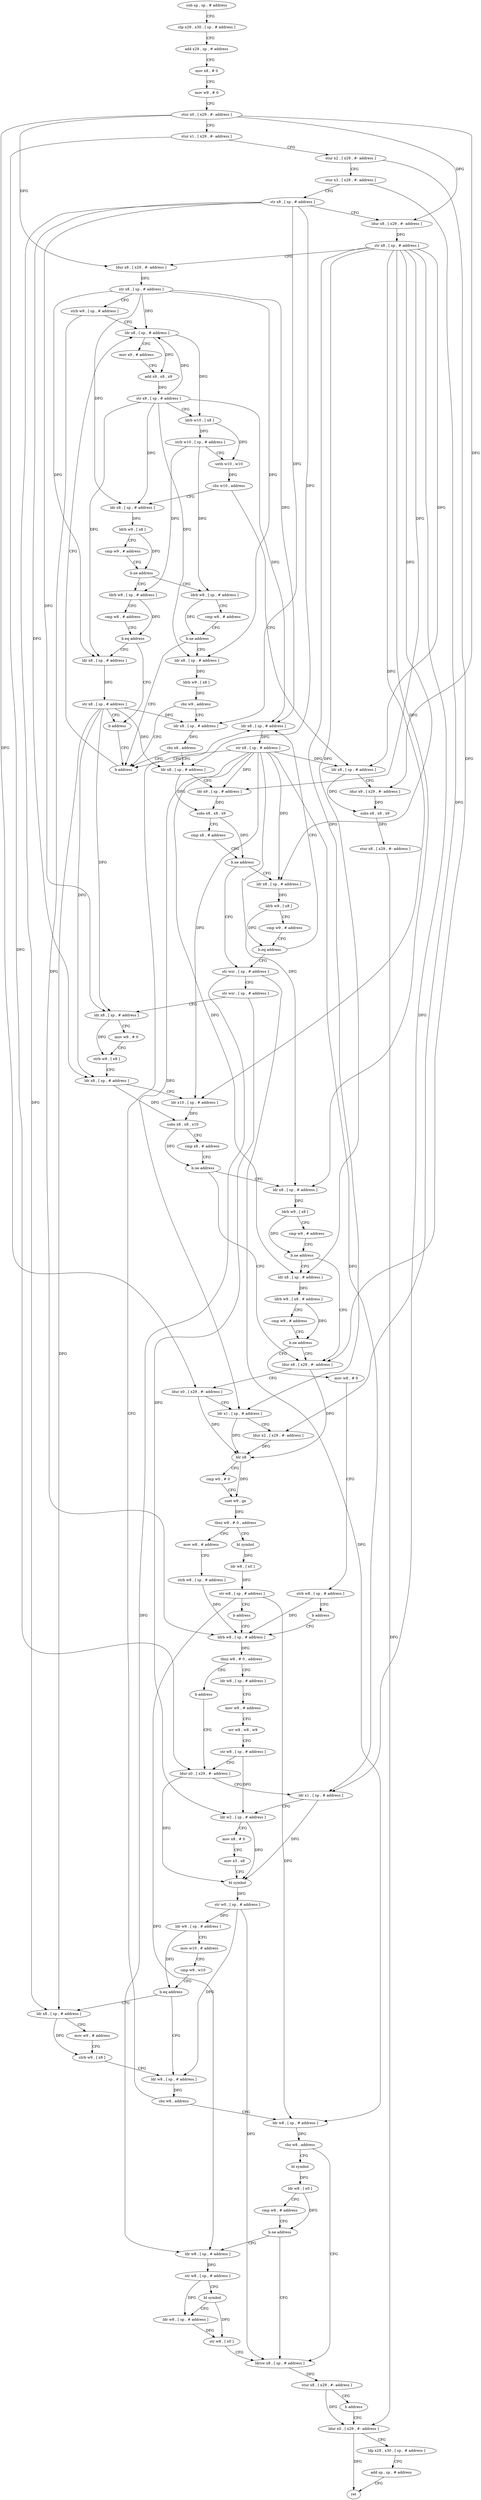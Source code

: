 digraph "func" {
"4273776" [label = "sub sp , sp , # address" ]
"4273780" [label = "stp x29 , x30 , [ sp , # address ]" ]
"4273784" [label = "add x29 , sp , # address" ]
"4273788" [label = "mov x8 , # 0" ]
"4273792" [label = "mov w9 , # 0" ]
"4273796" [label = "stur x0 , [ x29 , #- address ]" ]
"4273800" [label = "stur x1 , [ x29 , #- address ]" ]
"4273804" [label = "stur x2 , [ x29 , #- address ]" ]
"4273808" [label = "stur x3 , [ x29 , #- address ]" ]
"4273812" [label = "str x8 , [ sp , # address ]" ]
"4273816" [label = "ldur x8 , [ x29 , #- address ]" ]
"4273820" [label = "str x8 , [ sp , # address ]" ]
"4273824" [label = "ldur x8 , [ x29 , #- address ]" ]
"4273828" [label = "str x8 , [ sp , # address ]" ]
"4273832" [label = "strb w9 , [ sp , # address ]" ]
"4273836" [label = "ldr x8 , [ sp , # address ]" ]
"4274276" [label = "ldr x8 , [ sp , # address ]" ]
"4274280" [label = "ldur x9 , [ x29 , #- address ]" ]
"4274284" [label = "subs x8 , x8 , x9" ]
"4274288" [label = "stur x8 , [ x29 , #- address ]" ]
"4274292" [label = "ldur x0 , [ x29 , #- address ]" ]
"4273868" [label = "ldr x8 , [ sp , # address ]" ]
"4273872" [label = "ldrb w9 , [ x8 ]" ]
"4273876" [label = "cmp w9 , # address" ]
"4273880" [label = "b.ne address" ]
"4273908" [label = "ldrb w8 , [ sp , # address ]" ]
"4273884" [label = "ldrb w8 , [ sp , # address ]" ]
"4273912" [label = "cmp w8 , # address" ]
"4273916" [label = "b.ne address" ]
"4274272" [label = "b address" ]
"4273920" [label = "ldr x8 , [ sp , # address ]" ]
"4273888" [label = "cmp w8 , # address" ]
"4273892" [label = "b.eq address" ]
"4273904" [label = "b address" ]
"4273896" [label = "ldr x8 , [ sp , # address ]" ]
"4273924" [label = "ldrb w9 , [ x8 ]" ]
"4273928" [label = "cbz w9 , address" ]
"4273932" [label = "ldr x8 , [ sp , # address ]" ]
"4273900" [label = "str x8 , [ sp , # address ]" ]
"4273840" [label = "mov x9 , # address" ]
"4273844" [label = "add x9 , x8 , x9" ]
"4273848" [label = "str x9 , [ sp , # address ]" ]
"4273852" [label = "ldrb w10 , [ x8 ]" ]
"4273856" [label = "strb w10 , [ sp , # address ]" ]
"4273860" [label = "uxtb w10 , w10" ]
"4273864" [label = "cbz w10 , address" ]
"4273936" [label = "cbz x8 , address" ]
"4273940" [label = "ldr x8 , [ sp , # address ]" ]
"4273944" [label = "ldr x9 , [ sp , # address ]" ]
"4273948" [label = "subs x8 , x8 , x9" ]
"4273952" [label = "cmp x8 , # address" ]
"4273956" [label = "b.ne address" ]
"4273976" [label = "str wzr , [ sp , # address ]" ]
"4273960" [label = "ldr x8 , [ sp , # address ]" ]
"4273980" [label = "str wzr , [ sp , # address ]" ]
"4273984" [label = "ldr x8 , [ sp , # address ]" ]
"4273988" [label = "mov w9 , # 0" ]
"4273992" [label = "strb w9 , [ x8 ]" ]
"4273996" [label = "ldr x8 , [ sp , # address ]" ]
"4274000" [label = "ldr x10 , [ sp , # address ]" ]
"4274004" [label = "subs x8 , x8 , x10" ]
"4274008" [label = "cmp x8 , # address" ]
"4274012" [label = "b.ne address" ]
"4274060" [label = "ldur x8 , [ x29 , #- address ]" ]
"4274016" [label = "ldr x8 , [ sp , # address ]" ]
"4273964" [label = "ldrb w9 , [ x8 ]" ]
"4273968" [label = "cmp w9 , # address" ]
"4273972" [label = "b.eq address" ]
"4274264" [label = "ldr x8 , [ sp , # address ]" ]
"4274064" [label = "ldur x0 , [ x29 , #- address ]" ]
"4274068" [label = "ldr x1 , [ sp , # address ]" ]
"4274072" [label = "ldur x2 , [ x29 , #- address ]" ]
"4274076" [label = "blr x8" ]
"4274080" [label = "cmp w0 , # 0" ]
"4274084" [label = "cset w9 , ge" ]
"4274088" [label = "tbnz w9 , # 0 , address" ]
"4274108" [label = "mov w8 , # address" ]
"4274092" [label = "bl symbol" ]
"4274020" [label = "ldrb w9 , [ x8 ]" ]
"4274024" [label = "cmp w9 , # address" ]
"4274028" [label = "b.ne address" ]
"4274032" [label = "ldr x8 , [ sp , # address ]" ]
"4274268" [label = "str x8 , [ sp , # address ]" ]
"4274112" [label = "strb w8 , [ sp , # address ]" ]
"4274116" [label = "ldrb w8 , [ sp , # address ]" ]
"4274096" [label = "ldr w8 , [ x0 ]" ]
"4274100" [label = "str w8 , [ sp , # address ]" ]
"4274104" [label = "b address" ]
"4274036" [label = "ldrb w9 , [ x8 , # address ]" ]
"4274040" [label = "cmp w9 , # address" ]
"4274044" [label = "b.ne address" ]
"4274048" [label = "mov w8 , # 0" ]
"4274128" [label = "ldr w8 , [ sp , # address ]" ]
"4274132" [label = "mov w9 , # address" ]
"4274136" [label = "orr w8 , w8 , w9" ]
"4274140" [label = "str w8 , [ sp , # address ]" ]
"4274144" [label = "ldur x0 , [ x29 , #- address ]" ]
"4274124" [label = "b address" ]
"4274120" [label = "tbnz w8 , # 0 , address" ]
"4274052" [label = "strb w8 , [ sp , # address ]" ]
"4274056" [label = "b address" ]
"4274200" [label = "ldr w8 , [ sp , # address ]" ]
"4274204" [label = "cbz w8 , address" ]
"4274208" [label = "ldr w8 , [ sp , # address ]" ]
"4274188" [label = "ldr x8 , [ sp , # address ]" ]
"4274192" [label = "mov w9 , # address" ]
"4274196" [label = "strb w9 , [ x8 ]" ]
"4274148" [label = "ldr x1 , [ sp , # address ]" ]
"4274152" [label = "ldr w2 , [ sp , # address ]" ]
"4274156" [label = "mov x8 , # 0" ]
"4274160" [label = "mov x3 , x8" ]
"4274164" [label = "bl symbol" ]
"4274168" [label = "str w0 , [ sp , # address ]" ]
"4274172" [label = "ldr w9 , [ sp , # address ]" ]
"4274176" [label = "mov w10 , # address" ]
"4274180" [label = "cmp w9 , w10" ]
"4274184" [label = "b.eq address" ]
"4274212" [label = "cbz w8 , address" ]
"4274252" [label = "ldrsw x8 , [ sp , # address ]" ]
"4274216" [label = "bl symbol" ]
"4274256" [label = "stur x8 , [ x29 , #- address ]" ]
"4274260" [label = "b address" ]
"4274220" [label = "ldr w8 , [ x0 ]" ]
"4274224" [label = "cmp w8 , # address" ]
"4274228" [label = "b.ne address" ]
"4274232" [label = "ldr w8 , [ sp , # address ]" ]
"4274296" [label = "ldp x29 , x30 , [ sp , # address ]" ]
"4274300" [label = "add sp , sp , # address" ]
"4274304" [label = "ret" ]
"4274236" [label = "str w8 , [ sp , # address ]" ]
"4274240" [label = "bl symbol" ]
"4274244" [label = "ldr w8 , [ sp , # address ]" ]
"4274248" [label = "str w8 , [ x0 ]" ]
"4273776" -> "4273780" [ label = "CFG" ]
"4273780" -> "4273784" [ label = "CFG" ]
"4273784" -> "4273788" [ label = "CFG" ]
"4273788" -> "4273792" [ label = "CFG" ]
"4273792" -> "4273796" [ label = "CFG" ]
"4273796" -> "4273800" [ label = "CFG" ]
"4273796" -> "4273816" [ label = "DFG" ]
"4273796" -> "4273824" [ label = "DFG" ]
"4273796" -> "4274280" [ label = "DFG" ]
"4273796" -> "4274064" [ label = "DFG" ]
"4273800" -> "4273804" [ label = "CFG" ]
"4273800" -> "4274144" [ label = "DFG" ]
"4273804" -> "4273808" [ label = "CFG" ]
"4273804" -> "4274060" [ label = "DFG" ]
"4273808" -> "4273812" [ label = "CFG" ]
"4273808" -> "4274072" [ label = "DFG" ]
"4273812" -> "4273816" [ label = "CFG" ]
"4273812" -> "4273932" [ label = "DFG" ]
"4273812" -> "4273940" [ label = "DFG" ]
"4273812" -> "4273984" [ label = "DFG" ]
"4273812" -> "4273996" [ label = "DFG" ]
"4273812" -> "4274188" [ label = "DFG" ]
"4273816" -> "4273820" [ label = "DFG" ]
"4273820" -> "4273824" [ label = "CFG" ]
"4273820" -> "4274276" [ label = "DFG" ]
"4273820" -> "4273944" [ label = "DFG" ]
"4273820" -> "4274000" [ label = "DFG" ]
"4273820" -> "4273960" [ label = "DFG" ]
"4273820" -> "4274068" [ label = "DFG" ]
"4273820" -> "4274016" [ label = "DFG" ]
"4273820" -> "4274032" [ label = "DFG" ]
"4273820" -> "4274148" [ label = "DFG" ]
"4273824" -> "4273828" [ label = "DFG" ]
"4273828" -> "4273832" [ label = "CFG" ]
"4273828" -> "4273836" [ label = "DFG" ]
"4273828" -> "4273868" [ label = "DFG" ]
"4273828" -> "4273920" [ label = "DFG" ]
"4273828" -> "4273896" [ label = "DFG" ]
"4273828" -> "4274264" [ label = "DFG" ]
"4273832" -> "4273836" [ label = "CFG" ]
"4273832" -> "4274116" [ label = "DFG" ]
"4273836" -> "4273840" [ label = "CFG" ]
"4273836" -> "4273844" [ label = "DFG" ]
"4273836" -> "4273852" [ label = "DFG" ]
"4274276" -> "4274280" [ label = "CFG" ]
"4274276" -> "4274284" [ label = "DFG" ]
"4274280" -> "4274284" [ label = "DFG" ]
"4274284" -> "4274288" [ label = "DFG" ]
"4274288" -> "4274292" [ label = "DFG" ]
"4274292" -> "4274296" [ label = "CFG" ]
"4274292" -> "4274304" [ label = "DFG" ]
"4273868" -> "4273872" [ label = "DFG" ]
"4273872" -> "4273876" [ label = "CFG" ]
"4273872" -> "4273880" [ label = "DFG" ]
"4273876" -> "4273880" [ label = "CFG" ]
"4273880" -> "4273908" [ label = "CFG" ]
"4273880" -> "4273884" [ label = "CFG" ]
"4273908" -> "4273912" [ label = "CFG" ]
"4273908" -> "4273916" [ label = "DFG" ]
"4273884" -> "4273888" [ label = "CFG" ]
"4273884" -> "4273892" [ label = "DFG" ]
"4273912" -> "4273916" [ label = "CFG" ]
"4273916" -> "4274272" [ label = "CFG" ]
"4273916" -> "4273920" [ label = "CFG" ]
"4274272" -> "4273836" [ label = "CFG" ]
"4273920" -> "4273924" [ label = "DFG" ]
"4273888" -> "4273892" [ label = "CFG" ]
"4273892" -> "4273904" [ label = "CFG" ]
"4273892" -> "4273896" [ label = "CFG" ]
"4273904" -> "4274272" [ label = "CFG" ]
"4273896" -> "4273900" [ label = "DFG" ]
"4273924" -> "4273928" [ label = "DFG" ]
"4273928" -> "4274272" [ label = "CFG" ]
"4273928" -> "4273932" [ label = "CFG" ]
"4273932" -> "4273936" [ label = "DFG" ]
"4273900" -> "4273904" [ label = "CFG" ]
"4273900" -> "4273932" [ label = "DFG" ]
"4273900" -> "4273940" [ label = "DFG" ]
"4273900" -> "4273984" [ label = "DFG" ]
"4273900" -> "4273996" [ label = "DFG" ]
"4273900" -> "4274188" [ label = "DFG" ]
"4273840" -> "4273844" [ label = "CFG" ]
"4273844" -> "4273848" [ label = "DFG" ]
"4273848" -> "4273852" [ label = "CFG" ]
"4273848" -> "4273836" [ label = "DFG" ]
"4273848" -> "4273868" [ label = "DFG" ]
"4273848" -> "4273920" [ label = "DFG" ]
"4273848" -> "4273896" [ label = "DFG" ]
"4273848" -> "4274264" [ label = "DFG" ]
"4273852" -> "4273856" [ label = "DFG" ]
"4273852" -> "4273860" [ label = "DFG" ]
"4273856" -> "4273860" [ label = "CFG" ]
"4273856" -> "4273908" [ label = "DFG" ]
"4273856" -> "4273884" [ label = "DFG" ]
"4273860" -> "4273864" [ label = "DFG" ]
"4273864" -> "4274276" [ label = "CFG" ]
"4273864" -> "4273868" [ label = "CFG" ]
"4273936" -> "4274272" [ label = "CFG" ]
"4273936" -> "4273940" [ label = "CFG" ]
"4273940" -> "4273944" [ label = "CFG" ]
"4273940" -> "4273948" [ label = "DFG" ]
"4273944" -> "4273948" [ label = "DFG" ]
"4273948" -> "4273952" [ label = "CFG" ]
"4273948" -> "4273956" [ label = "DFG" ]
"4273952" -> "4273956" [ label = "CFG" ]
"4273956" -> "4273976" [ label = "CFG" ]
"4273956" -> "4273960" [ label = "CFG" ]
"4273976" -> "4273980" [ label = "CFG" ]
"4273976" -> "4274208" [ label = "DFG" ]
"4273976" -> "4274232" [ label = "DFG" ]
"4273960" -> "4273964" [ label = "DFG" ]
"4273980" -> "4273984" [ label = "CFG" ]
"4273980" -> "4274152" [ label = "DFG" ]
"4273984" -> "4273988" [ label = "CFG" ]
"4273984" -> "4273992" [ label = "DFG" ]
"4273988" -> "4273992" [ label = "CFG" ]
"4273992" -> "4273996" [ label = "CFG" ]
"4273996" -> "4274000" [ label = "CFG" ]
"4273996" -> "4274004" [ label = "DFG" ]
"4274000" -> "4274004" [ label = "DFG" ]
"4274004" -> "4274008" [ label = "CFG" ]
"4274004" -> "4274012" [ label = "DFG" ]
"4274008" -> "4274012" [ label = "CFG" ]
"4274012" -> "4274060" [ label = "CFG" ]
"4274012" -> "4274016" [ label = "CFG" ]
"4274060" -> "4274064" [ label = "CFG" ]
"4274060" -> "4274076" [ label = "DFG" ]
"4274016" -> "4274020" [ label = "DFG" ]
"4273964" -> "4273968" [ label = "CFG" ]
"4273964" -> "4273972" [ label = "DFG" ]
"4273968" -> "4273972" [ label = "CFG" ]
"4273972" -> "4274264" [ label = "CFG" ]
"4273972" -> "4273976" [ label = "CFG" ]
"4274264" -> "4274268" [ label = "DFG" ]
"4274064" -> "4274068" [ label = "CFG" ]
"4274064" -> "4274076" [ label = "DFG" ]
"4274068" -> "4274072" [ label = "CFG" ]
"4274068" -> "4274076" [ label = "DFG" ]
"4274072" -> "4274076" [ label = "DFG" ]
"4274076" -> "4274080" [ label = "CFG" ]
"4274076" -> "4274084" [ label = "DFG" ]
"4274080" -> "4274084" [ label = "CFG" ]
"4274084" -> "4274088" [ label = "DFG" ]
"4274088" -> "4274108" [ label = "CFG" ]
"4274088" -> "4274092" [ label = "CFG" ]
"4274108" -> "4274112" [ label = "CFG" ]
"4274092" -> "4274096" [ label = "DFG" ]
"4274020" -> "4274024" [ label = "CFG" ]
"4274020" -> "4274028" [ label = "DFG" ]
"4274024" -> "4274028" [ label = "CFG" ]
"4274028" -> "4274060" [ label = "CFG" ]
"4274028" -> "4274032" [ label = "CFG" ]
"4274032" -> "4274036" [ label = "DFG" ]
"4274268" -> "4274272" [ label = "CFG" ]
"4274268" -> "4274276" [ label = "DFG" ]
"4274268" -> "4273944" [ label = "DFG" ]
"4274268" -> "4274000" [ label = "DFG" ]
"4274268" -> "4273960" [ label = "DFG" ]
"4274268" -> "4274068" [ label = "DFG" ]
"4274268" -> "4274016" [ label = "DFG" ]
"4274268" -> "4274032" [ label = "DFG" ]
"4274268" -> "4274148" [ label = "DFG" ]
"4274112" -> "4274116" [ label = "DFG" ]
"4274116" -> "4274120" [ label = "DFG" ]
"4274096" -> "4274100" [ label = "DFG" ]
"4274100" -> "4274104" [ label = "CFG" ]
"4274100" -> "4274208" [ label = "DFG" ]
"4274100" -> "4274232" [ label = "DFG" ]
"4274104" -> "4274116" [ label = "CFG" ]
"4274036" -> "4274040" [ label = "CFG" ]
"4274036" -> "4274044" [ label = "DFG" ]
"4274040" -> "4274044" [ label = "CFG" ]
"4274044" -> "4274060" [ label = "CFG" ]
"4274044" -> "4274048" [ label = "CFG" ]
"4274048" -> "4274052" [ label = "CFG" ]
"4274128" -> "4274132" [ label = "CFG" ]
"4274132" -> "4274136" [ label = "CFG" ]
"4274136" -> "4274140" [ label = "CFG" ]
"4274140" -> "4274144" [ label = "CFG" ]
"4274140" -> "4274152" [ label = "DFG" ]
"4274144" -> "4274148" [ label = "CFG" ]
"4274144" -> "4274164" [ label = "DFG" ]
"4274124" -> "4274144" [ label = "CFG" ]
"4274120" -> "4274128" [ label = "CFG" ]
"4274120" -> "4274124" [ label = "CFG" ]
"4274052" -> "4274056" [ label = "CFG" ]
"4274052" -> "4274116" [ label = "DFG" ]
"4274056" -> "4274116" [ label = "CFG" ]
"4274200" -> "4274204" [ label = "DFG" ]
"4274204" -> "4274264" [ label = "CFG" ]
"4274204" -> "4274208" [ label = "CFG" ]
"4274208" -> "4274212" [ label = "DFG" ]
"4274188" -> "4274192" [ label = "CFG" ]
"4274188" -> "4274196" [ label = "DFG" ]
"4274192" -> "4274196" [ label = "CFG" ]
"4274196" -> "4274200" [ label = "CFG" ]
"4274148" -> "4274152" [ label = "CFG" ]
"4274148" -> "4274164" [ label = "DFG" ]
"4274152" -> "4274156" [ label = "CFG" ]
"4274152" -> "4274164" [ label = "DFG" ]
"4274156" -> "4274160" [ label = "CFG" ]
"4274160" -> "4274164" [ label = "CFG" ]
"4274164" -> "4274168" [ label = "DFG" ]
"4274168" -> "4274172" [ label = "DFG" ]
"4274168" -> "4274200" [ label = "DFG" ]
"4274168" -> "4274252" [ label = "DFG" ]
"4274172" -> "4274176" [ label = "CFG" ]
"4274172" -> "4274184" [ label = "DFG" ]
"4274176" -> "4274180" [ label = "CFG" ]
"4274180" -> "4274184" [ label = "CFG" ]
"4274184" -> "4274200" [ label = "CFG" ]
"4274184" -> "4274188" [ label = "CFG" ]
"4274212" -> "4274252" [ label = "CFG" ]
"4274212" -> "4274216" [ label = "CFG" ]
"4274252" -> "4274256" [ label = "DFG" ]
"4274216" -> "4274220" [ label = "DFG" ]
"4274256" -> "4274260" [ label = "CFG" ]
"4274256" -> "4274292" [ label = "DFG" ]
"4274260" -> "4274292" [ label = "CFG" ]
"4274220" -> "4274224" [ label = "CFG" ]
"4274220" -> "4274228" [ label = "DFG" ]
"4274224" -> "4274228" [ label = "CFG" ]
"4274228" -> "4274252" [ label = "CFG" ]
"4274228" -> "4274232" [ label = "CFG" ]
"4274232" -> "4274236" [ label = "DFG" ]
"4274296" -> "4274300" [ label = "CFG" ]
"4274300" -> "4274304" [ label = "CFG" ]
"4274236" -> "4274240" [ label = "CFG" ]
"4274236" -> "4274244" [ label = "DFG" ]
"4274240" -> "4274244" [ label = "CFG" ]
"4274240" -> "4274248" [ label = "DFG" ]
"4274244" -> "4274248" [ label = "DFG" ]
"4274248" -> "4274252" [ label = "CFG" ]
}
